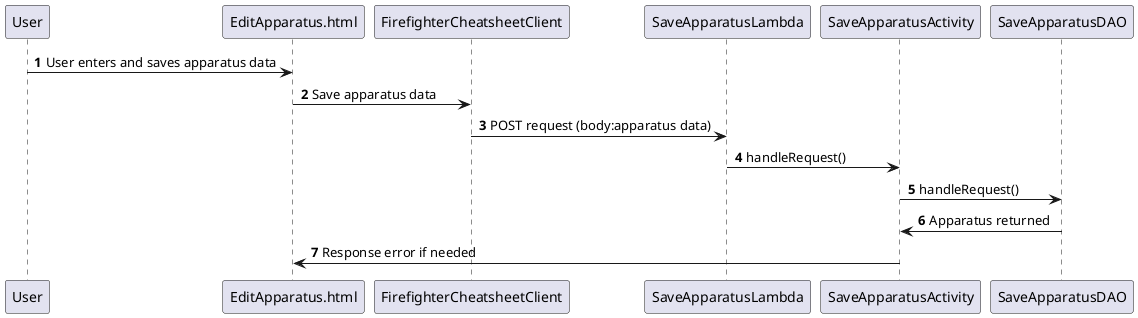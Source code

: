@startuml
'https://plantuml.com/sequence-diagram

autonumber

User -> EditApparatus.html: User enters and saves apparatus data
EditApparatus.html -> FirefighterCheatsheetClient: Save apparatus data
FirefighterCheatsheetClient -> SaveApparatusLambda: POST request (body:apparatus data)
SaveApparatusLambda -> SaveApparatusActivity: handleRequest()
SaveApparatusActivity -> SaveApparatusDAO: handleRequest()
SaveApparatusDAO -> SaveApparatusActivity: Apparatus returned
SaveApparatusActivity -> EditApparatus.html: Response error if needed


@enduml
